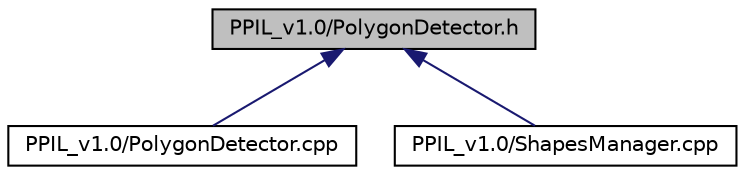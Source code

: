 digraph "PPIL_v1.0/PolygonDetector.h"
{
 // LATEX_PDF_SIZE
  edge [fontname="Helvetica",fontsize="10",labelfontname="Helvetica",labelfontsize="10"];
  node [fontname="Helvetica",fontsize="10",shape=record];
  Node1 [label="PPIL_v1.0/PolygonDetector.h",height=0.2,width=0.4,color="black", fillcolor="grey75", style="filled", fontcolor="black",tooltip=" "];
  Node1 -> Node2 [dir="back",color="midnightblue",fontsize="10",style="solid",fontname="Helvetica"];
  Node2 [label="PPIL_v1.0/PolygonDetector.cpp",height=0.2,width=0.4,color="black", fillcolor="white", style="filled",URL="$_polygon_detector_8cpp.html",tooltip=" "];
  Node1 -> Node3 [dir="back",color="midnightblue",fontsize="10",style="solid",fontname="Helvetica"];
  Node3 [label="PPIL_v1.0/ShapesManager.cpp",height=0.2,width=0.4,color="black", fillcolor="white", style="filled",URL="$_shapes_manager_8cpp.html",tooltip=" "];
}
